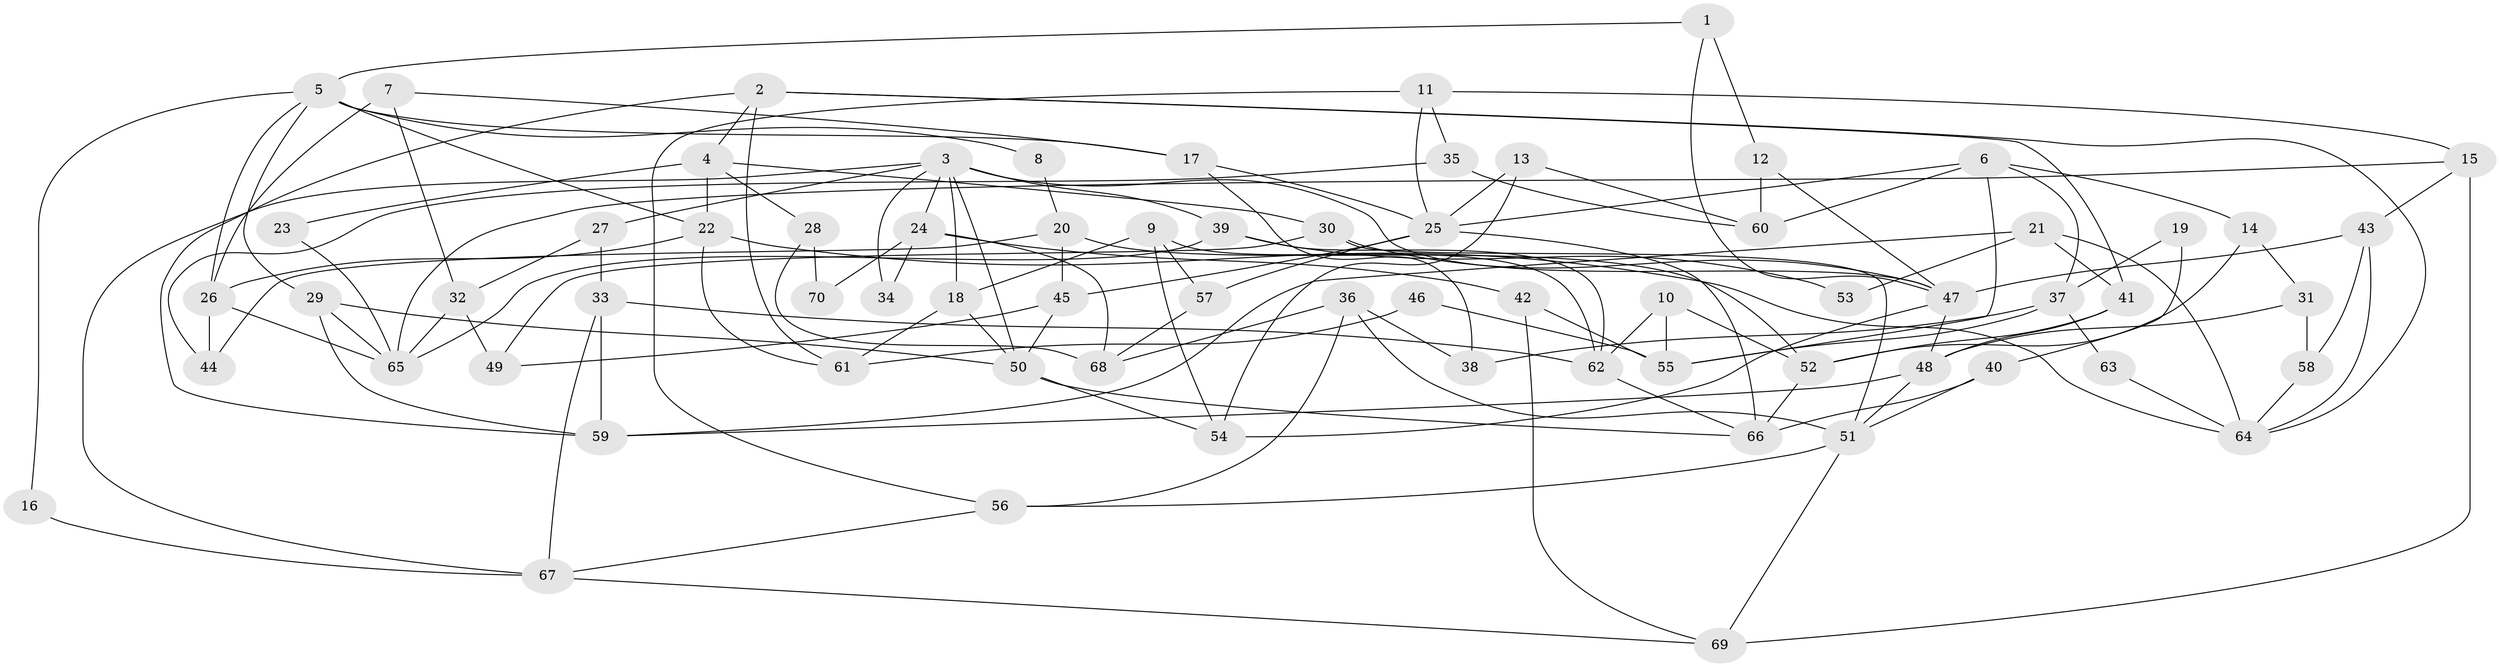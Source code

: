 // coarse degree distribution, {2: 0.11627906976744186, 7: 0.11627906976744186, 8: 0.13953488372093023, 9: 0.023255813953488372, 6: 0.11627906976744186, 3: 0.13953488372093023, 5: 0.18604651162790697, 4: 0.16279069767441862}
// Generated by graph-tools (version 1.1) at 2025/52/02/27/25 19:52:02]
// undirected, 70 vertices, 140 edges
graph export_dot {
graph [start="1"]
  node [color=gray90,style=filled];
  1;
  2;
  3;
  4;
  5;
  6;
  7;
  8;
  9;
  10;
  11;
  12;
  13;
  14;
  15;
  16;
  17;
  18;
  19;
  20;
  21;
  22;
  23;
  24;
  25;
  26;
  27;
  28;
  29;
  30;
  31;
  32;
  33;
  34;
  35;
  36;
  37;
  38;
  39;
  40;
  41;
  42;
  43;
  44;
  45;
  46;
  47;
  48;
  49;
  50;
  51;
  52;
  53;
  54;
  55;
  56;
  57;
  58;
  59;
  60;
  61;
  62;
  63;
  64;
  65;
  66;
  67;
  68;
  69;
  70;
  1 -- 5;
  1 -- 47;
  1 -- 12;
  2 -- 59;
  2 -- 4;
  2 -- 41;
  2 -- 61;
  2 -- 64;
  3 -- 47;
  3 -- 39;
  3 -- 18;
  3 -- 24;
  3 -- 27;
  3 -- 34;
  3 -- 50;
  3 -- 67;
  4 -- 30;
  4 -- 22;
  4 -- 23;
  4 -- 28;
  5 -- 29;
  5 -- 22;
  5 -- 8;
  5 -- 16;
  5 -- 17;
  5 -- 26;
  6 -- 25;
  6 -- 55;
  6 -- 14;
  6 -- 37;
  6 -- 60;
  7 -- 17;
  7 -- 26;
  7 -- 32;
  8 -- 20;
  9 -- 18;
  9 -- 62;
  9 -- 54;
  9 -- 57;
  10 -- 52;
  10 -- 62;
  10 -- 55;
  11 -- 15;
  11 -- 56;
  11 -- 25;
  11 -- 35;
  12 -- 47;
  12 -- 60;
  13 -- 60;
  13 -- 25;
  13 -- 54;
  14 -- 52;
  14 -- 31;
  15 -- 43;
  15 -- 65;
  15 -- 69;
  16 -- 67;
  17 -- 25;
  17 -- 38;
  18 -- 50;
  18 -- 61;
  19 -- 37;
  19 -- 40;
  20 -- 44;
  20 -- 45;
  20 -- 52;
  21 -- 64;
  21 -- 41;
  21 -- 53;
  21 -- 59;
  22 -- 64;
  22 -- 61;
  22 -- 26;
  23 -- 65;
  24 -- 68;
  24 -- 34;
  24 -- 42;
  24 -- 70;
  25 -- 66;
  25 -- 45;
  25 -- 57;
  26 -- 44;
  26 -- 65;
  27 -- 32;
  27 -- 33;
  28 -- 68;
  28 -- 70;
  29 -- 50;
  29 -- 59;
  29 -- 65;
  30 -- 47;
  30 -- 49;
  30 -- 51;
  31 -- 48;
  31 -- 58;
  32 -- 65;
  32 -- 49;
  33 -- 67;
  33 -- 59;
  33 -- 62;
  35 -- 60;
  35 -- 44;
  36 -- 56;
  36 -- 38;
  36 -- 51;
  36 -- 68;
  37 -- 55;
  37 -- 38;
  37 -- 63;
  39 -- 62;
  39 -- 65;
  39 -- 53;
  40 -- 51;
  40 -- 66;
  41 -- 48;
  41 -- 52;
  42 -- 69;
  42 -- 55;
  43 -- 47;
  43 -- 58;
  43 -- 64;
  45 -- 50;
  45 -- 49;
  46 -- 61;
  46 -- 55;
  47 -- 48;
  47 -- 54;
  48 -- 59;
  48 -- 51;
  50 -- 54;
  50 -- 66;
  51 -- 56;
  51 -- 69;
  52 -- 66;
  56 -- 67;
  57 -- 68;
  58 -- 64;
  62 -- 66;
  63 -- 64;
  67 -- 69;
}
